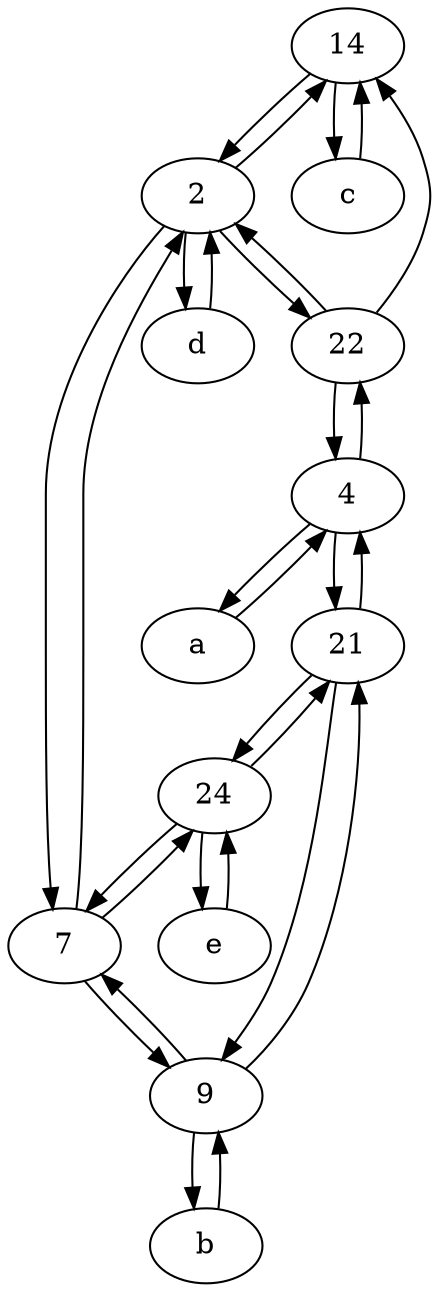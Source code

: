 digraph  {
	14;
	24;
	2;
	e [pos="30,50!"];
	7;
	a [pos="40,10!"];
	4;
	d [pos="20,30!"];
	22;
	9;
	21;
	c [pos="20,10!"];
	b [pos="50,20!"];
	a -> 4;
	4 -> a;
	9 -> 21;
	22 -> 14;
	9 -> b;
	21 -> 4;
	7 -> 24;
	4 -> 22;
	2 -> d;
	22 -> 4;
	9 -> 7;
	c -> 14;
	2 -> 22;
	b -> 9;
	e -> 24;
	d -> 2;
	2 -> 14;
	24 -> e;
	7 -> 9;
	14 -> 2;
	21 -> 24;
	7 -> 2;
	14 -> c;
	2 -> 7;
	21 -> 9;
	22 -> 2;
	4 -> 21;
	24 -> 7;
	24 -> 21;

	}